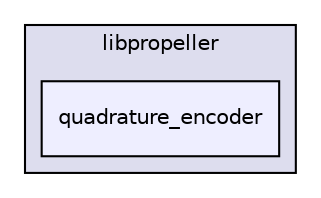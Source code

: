 digraph "quadrature_encoder" {
  compound=true
  node [ fontsize="10", fontname="Helvetica"];
  edge [ labelfontsize="10", labelfontname="Helvetica"];
  subgraph clusterdir_34d10b20358c807fff993149200b6a31 {
    graph [ bgcolor="#ddddee", pencolor="black", label="libpropeller" fontname="Helvetica", fontsize="10", URL="dir_34d10b20358c807fff993149200b6a31.html"]
  dir_8e16f9012762486a298f0ffa495ff26e [shape=box, label="quadrature_encoder", style="filled", fillcolor="#eeeeff", pencolor="black", URL="dir_8e16f9012762486a298f0ffa495ff26e.html"];
  }
}
